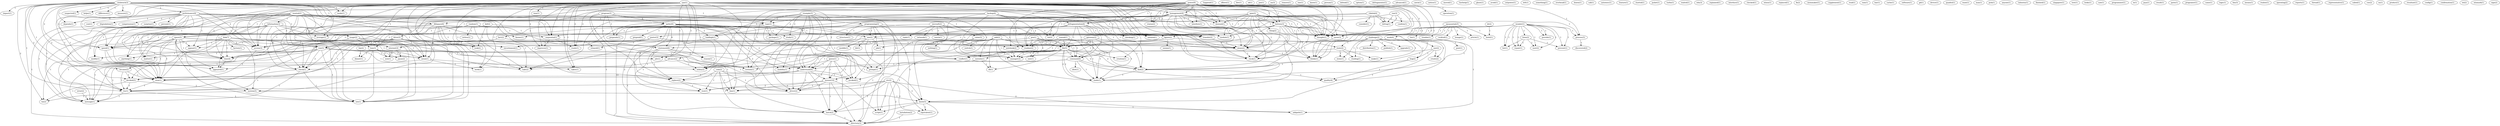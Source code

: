 digraph G {
  disk [ label="disk(7)" ];
  speed [ label="speed(1)" ];
  became [ label="became(2)" ];
  speed [ label="speed(1)" ];
  run [ label="run(3)" ];
  time [ label="time(4)" ];
  envorinment [ label="envorinment(1)" ];
  appear [ label="appear(1)" ];
  version [ label="version(1)" ];
  factory [ label="factory(1)" ];
  system [ label="system(5)" ];
  appeared [ label="appeared(1)" ];
  slows [ label="slows(2)" ];
  access [ label="access(3)" ];
  slow [ label="slow(1)" ];
  happend [ label="happend(1)" ];
  efforst [ label="efforst(1)" ];
  fire [ label="fire(1)" ];
  random [ label="random(1)" ];
  average [ label="average(1)" ];
  sequential [ label="sequential(1)" ];
  take [ label="take(2)" ];
  transfer [ label="transfer(2)" ];
  writes [ label="writes(1)" ];
  zd [ label="zd(1)" ];
  example [ label="example(3)" ];
  programming [ label="programming(2)" ];
  loadhigh [ label="loadhigh(1)" ];
  understand [ label="understand(4)" ];
  inability [ label="inability(1)" ];
  type [ label="type(3)" ];
  package [ label="package(1)" ];
  invoked [ label="invoked(1)" ];
  study [ label="study(1)" ];
  mouse [ label="mouse(10)" ];
  driver [ label="driver(2)" ];
  batch [ label="batch(2)" ];
  power [ label="power(9)" ];
  operation [ label="operation(1)" ];
  process [ label="process(3)" ];
  management [ label="management(4)" ];
  took [ label="took(2)" ];
  txt [ label="txt(2)" ];
  defragmentation [ label="defragmentation(4)" ];
  interfere [ label="interfere(1)" ];
  dawned [ label="dawned(1)" ];
  status [ label="status(2)" ];
  battery [ label="battery(3)" ];
  thought [ label="thought(1)" ];
  notebook [ label="notebook(2)" ];
  check [ label="check(1)" ];
  thought [ label="thought(1)" ];
  module [ label="module(1)" ];
  saver [ label="saver(3)" ];
  readme [ label="readme(2)" ];
  utility [ label="utility(2)" ];
  thinks [ label="thinks(1)" ];
  clock [ label="clock(1)" ];
  put [ label="put(1)" ];
  chkdsk [ label="chkdsk(4)" ];
  consider [ label="consider(1)" ];
  dblspace [ label="dblspace(6)" ];
  knows [ label="knows(1)" ];
  defrag [ label="defrag(1)" ];
  defrag [ label="defrag(1)" ];
  microsft [ label="microsft(2)" ];
  watch [ label="watch(1)" ];
  network [ label="network(1)" ];
  poster [ label="poster(3)" ];
  reply [ label="reply(1)" ];
  know [ label="know(5)" ];
  au [ label="au(3)" ];
  remove [ label="remove(1)" ];
  exe [ label="exe(1)" ];
  knew [ label="knew(1)" ];
  person [ label="person(1)" ];
  defend [ label="defend(1)" ];
  option [ label="option(1)" ];
  defragmenter [ label="defragmenter(1)" ];
  winbench [ label="winbench(3)" ];
  suspected [ label="suspected(1)" ];
  performance [ label="performance(4)" ];
  helps [ label="helps(1)" ];
  difference [ label="difference(1)" ];
  mode [ label="mode(1)" ];
  measure [ label="measure(1)" ];
  impact [ label="impact(1)" ];
  decided [ label="decided(3)" ];
  depends [ label="depends(1)" ];
  try [ label="try(1)" ];
  tm [ label="tm(2)" ];
  see [ label="see(1)" ];
  add [ label="add(2)" ];
  switch [ label="switch(1)" ];
  file [ label="file(1)" ];
  mstools [ label="mstools(1)" ];
  statement [ label="statement(6)" ];
  command [ label="command(4)" ];
  dll [ label="dll(1)" ];
  file [ label="file(5)" ];
  replace [ label="replace(2)" ];
  manager [ label="manager(3)" ];
  loads [ label="loads(1)" ];
  directory [ label="directory(3)" ];
  advanced [ label="advanced(1)" ];
  catch [ label="catch(1)" ];
  def [ label="def(2)" ];
  drive [ label="drive(3)" ];
  notice [ label="notice(1)" ];
  moved [ label="moved(1)" ];
  error [ label="error(2)" ];
  message [ label="message(1)" ];
  apm [ label="apm(2)" ];
  seemed [ label="seemed(1)" ];
  thing [ label="thing(2)" ];
  fasthelp [ label="fasthelp(1)" ];
  ghost [ label="ghost(1)" ];
  avoid [ label="avoid(1)" ];
  jayasooriah [ label="jayasooriah(3)" ];
  article [ label="article(1)" ];
  lounge [ label="lounge(1)" ];
  tin [ label="tin(1)" ];
  week [ label="week(4)" ];
  trouble [ label="trouble(1)" ];
  cocktail [ label="cocktail(1)" ];
  hotel [ label="hotel(1)" ];
  wonder [ label="wonder(1)" ];
  form [ label="form(2)" ];
  provide [ label="provide(1)" ];
  repair [ label="repair(1)" ];
  prevent [ label="prevent(1)" ];
  user [ label="user(2)" ];
  list [ label="list(1)" ];
  setpower [ label="setpower(1)" ];
  one [ label="one(2)" ];
  structure [ label="structure(1)" ];
  equivalent [ label="equivalent(1)" ];
  addpath [ label="addpath(1)" ];
  script [ label="script(1)" ];
  left [ label="left(1)" ];
  something [ label="something(1)" ];
  cost [ label="cost(1)" ];
  degradation [ label="degradation(1)" ];
  compression [ label="compression(1)" ];
  surprise [ label="surprise(1)" ];
  percent [ label="percent(1)" ];
  overhead [ label="overhead(1)" ];
  dozen [ label="dozen(1)" ];
  call [ label="call(1)" ];
  wanted [ label="wanted(2)" ];
  path [ label="path(20)" ];
  box [ label="box(3)" ];
  space [ label="space(3)" ];
  information [ label="information(3)" ];
  usage [ label="usage(2)" ];
  matter [ label="matter(1)" ];
  mean [ label="mean(1)" ];
  modify [ label="modify(1)" ];
  anything [ label="anything(1)" ];
  program [ label="program(3)" ];
  value [ label="value(3)" ];
  prepends [ label="prepends(1)" ];
  autoexec [ label="autoexec(1)" ];
  feature [ label="feature(1)" ];
  discovered [ label="discovered(2)" ];
  nothing [ label="nothing(1)" ];
  ran [ label="ran(3)" ];
  figure [ label="figure(2)" ];
  confirm [ label="confirm(1)" ];
  prepend [ label="prepend(1)" ];
  reason [ label="reason(1)" ];
  fact [ label="fact(2)" ];
  post [ label="post(1)" ];
  create [ label="create(2)" ];
  find [ label="find(2)" ];
  quality [ label="quality(4)" ];
  started [ label="started(1)" ];
  jacket [ label="jacket(1)" ];
  turbo [ label="turbo(1)" ];
  cpu [ label="cpu(5)" ];
  way [ label="way(1)" ];
  advance [ label="advance(2)" ];
  reads [ label="reads(1)" ];
  work [ label="work(1)" ];
  takes [ label="takes(1)" ];
  improves [ label="improves(1)" ];
  adv [ label="adv(1)" ];
  waited [ label="waited(1)" ];
  edu [ label="edu(3)" ];
  pro [ label="pro(1)" ];
  conflict [ label="conflict(1)" ];
  wonder [ label="wonder(1)" ];
  explained [ label="explained(1)" ];
  interface [ label="interface(1)" ];
  checked [ label="checked(1)" ];
  line [ label="line(1)" ];
  rest [ label="rest(1)" ];
  winsx [ label="winsx(1)" ];
  replaced [ label="replaced(1)" ];
  dinner [ label="dinner(1)" ];
  nsw [ label="nsw(1)" ];
  jayas [ label="jayas(2)" ];
  checking [ label="checking(1)" ];
  creation [ label="creation(1)" ];
  job [ label="job(1)" ];
  lh [ label="lh(2)" ];
  size [ label="size(1)" ];
  gateway [ label="gateway(2)" ];
  memmaker [ label="memmaker(1)" ];
  idiot [ label="idiot(1)" ];
  prompt [ label="prompt(1)" ];
  supplement [ label="supplement(1)" ];
  read [ label="read(1)" ];
  ram [ label="ram(1)" ];
  backup [ label="backup(4)" ];
  internet [ label="internet(3)" ];
  meddle [ label="meddle(1)" ];
  bit [ label="bit(1)" ];
  guess [ label="guess(1)" ];
  state [ label="state(2)" ];
  seems [ label="seems(1)" ];
  bar [ label="bar(1)" ];
  challenge [ label="challenge(2)" ];
  distribution [ label="distribution(1)" ];
  publish [ label="publish(1)" ];
  upgrade [ label="upgrade(1)" ];
  use [ label="use(2)" ];
  bug [ label="bug(2)" ];
  story [ label="story(1)" ];
  reading [ label="reading(1)" ];
  make [ label="make(1)" ];
  cache [ label="cache(1)" ];
  software [ label="software(1)" ];
  fax [ label="fax(2)" ];
  gd [ label="gd(1)" ];
  device [ label="device(1)" ];
  quadtel [ label="quadtel(1)" ];
  want [ label="want(1)" ];
  max [ label="max(1)" ];
  com [ label="com(2)" ];
  pick [ label="pick(1)" ];
  nomad [ label="nomad(1)" ];
  anyone [ label="anyone(1)" ];
  industry [ label="industry(1)" ];
  finished [ label="finished(1)" ];
  singapore [ label="singapore(1)" ];
  relayed [ label="relayed(1)" ];
  test [ label="test(1)" ];
  looks [ label="looks(1)" ];
  saw [ label="saw(1)" ];
  programmer [ label="programmer(1)" ];
  io [ label="io(1)" ];
  etc [ label="etc(2)" ];
  jaya [ label="jaya(1)" ];
  dr [ label="dr(2)" ];
  result [ label="result(1)" ];
  paris [ label="paris(1)" ];
  programer [ label="programer(1)" ];
  came [ label="came(1)" ];
  cpu [ label="cpu(1)" ];
  logic [ label="logic(1)" ];
  bin [ label="bin(3)" ];
  means [ label="means(1)" ];
  realise [ label="realise(1)" ];
  operating [ label="operating(2)" ];
  reports [ label="reports(1)" ];
  thread [ label="thread(1)" ];
  representative [ label="representative(1)" ];
  called [ label="called(1)" ];
  cse [ label="cse(2)" ];
  sx [ label="sx(1)" ];
  product [ label="product(1)" ];
  installation [ label="installation(2)" ];
  resultant [ label="resultant(1)" ];
  config [ label="config(1)" ];
  confirmation [ label="confirmation(1)" ];
  tel [ label="tel(2)" ];
  winmark [ label="winmark(1)" ];
  sign [ label="sign(2)" ];
  disk -> speed [ label="1" ];
  disk -> became [ label="1" ];
  disk -> speed [ label="1" ];
  disk -> run [ label="1" ];
  disk -> time [ label="1" ];
  disk -> envorinment [ label="1" ];
  disk -> appear [ label="1" ];
  disk -> version [ label="1" ];
  disk -> factory [ label="1" ];
  disk -> system [ label="1" ];
  disk -> appeared [ label="1" ];
  disk -> slows [ label="1" ];
  disk -> access [ label="2" ];
  disk -> slow [ label="3" ];
  random -> speed [ label="1" ];
  random -> speed [ label="1" ];
  random -> average [ label="1" ];
  random -> sequential [ label="1" ];
  random -> take [ label="1" ];
  random -> transfer [ label="1" ];
  random -> slows [ label="1" ];
  random -> writes [ label="1" ];
  example -> programming [ label="1" ];
  example -> loadhigh [ label="1" ];
  example -> understand [ label="1" ];
  example -> inability [ label="1" ];
  example -> type [ label="2" ];
  example -> package [ label="2" ];
  example -> invoked [ label="1" ];
  example -> study [ label="2" ];
  example -> mouse [ label="1" ];
  example -> driver [ label="1" ];
  example -> batch [ label="1" ];
  power -> operation [ label="1" ];
  power -> process [ label="1" ];
  power -> management [ label="4" ];
  power -> took [ label="1" ];
  power -> txt [ label="1" ];
  power -> defragmentation [ label="1" ];
  power -> interfere [ label="1" ];
  power -> dawned [ label="1" ];
  power -> status [ label="3" ];
  power -> time [ label="3" ];
  power -> envorinment [ label="1" ];
  power -> battery [ label="1" ];
  power -> thought [ label="1" ];
  power -> notebook [ label="1" ];
  power -> version [ label="1" ];
  power -> check [ label="3" ];
  power -> thought [ label="1" ];
  power -> module [ label="1" ];
  power -> slows [ label="1" ];
  power -> saver [ label="3" ];
  power -> readme [ label="1" ];
  power -> utility [ label="3" ];
  power -> thinks [ label="1" ];
  power -> clock [ label="1" ];
  chkdsk -> consider [ label="1" ];
  chkdsk -> dblspace [ label="1" ];
  chkdsk -> knows [ label="1" ];
  chkdsk -> defrag [ label="2" ];
  chkdsk -> defrag [ label="2" ];
  chkdsk -> saver [ label="1" ];
  microsft -> watch [ label="1" ];
  microsft -> txt [ label="1" ];
  microsft -> network [ label="1" ];
  microsft -> poster [ label="1" ];
  microsft -> reply [ label="1" ];
  microsft -> know [ label="1" ];
  microsft -> readme [ label="1" ];
  winbench -> speed [ label="2" ];
  winbench -> suspected [ label="1" ];
  winbench -> performance [ label="2" ];
  winbench -> helps [ label="1" ];
  winbench -> difference [ label="1" ];
  winbench -> mode [ label="1" ];
  winbench -> measure [ label="1" ];
  winbench -> dblspace [ label="1" ];
  winbench -> became [ label="1" ];
  winbench -> speed [ label="2" ];
  winbench -> impact [ label="1" ];
  winbench -> understand [ label="1" ];
  winbench -> type [ label="1" ];
  winbench -> average [ label="1" ];
  winbench -> sequential [ label="1" ];
  winbench -> decided [ label="2" ];
  winbench -> depends [ label="1" ];
  winbench -> system [ label="1" ];
  winbench -> transfer [ label="1" ];
  winbench -> slows [ label="1" ];
  winbench -> access [ label="2" ];
  winbench -> slow [ label="2" ];
  winbench -> try [ label="1" ];
  winbench -> tm [ label="2" ];
  winbench -> see [ label="1" ];
  add -> switch [ label="1" ];
  add -> file [ label="1" ];
  add -> mstools [ label="1" ];
  add -> statement [ label="1" ];
  add -> command [ label="1" ];
  add -> understand [ label="1" ];
  add -> dll [ label="1" ];
  add -> file [ label="1" ];
  add -> replace [ label="1" ];
  add -> manager [ label="1" ];
  add -> loads [ label="1" ];
  add -> directory [ label="1" ];
  speed -> slow [ label="1" ];
  def -> drive [ label="1" ];
  def -> took [ label="1" ];
  def -> command [ label="1" ];
  def -> take [ label="1" ];
  error -> message [ label="1" ];
  apm -> process [ label="1" ];
  apm -> defragmentation [ label="1" ];
  apm -> seemed [ label="1" ];
  apm -> dawned [ label="1" ];
  apm -> time [ label="1" ];
  apm -> battery [ label="1" ];
  apm -> thought [ label="1" ];
  apm -> thing [ label="1" ];
  apm -> take [ label="1" ];
  apm -> thought [ label="1" ];
  apm -> module [ label="1" ];
  apm -> slows [ label="1" ];
  apm -> saver [ label="1" ];
  apm -> thinks [ label="1" ];
  apm -> clock [ label="1" ];
  jayasooriah -> article [ label="1" ];
  jayasooriah -> lounge [ label="1" ];
  jayasooriah -> tin [ label="1" ];
  jayasooriah -> week [ label="1" ];
  jayasooriah -> trouble [ label="1" ];
  jayasooriah -> cocktail [ label="1" ];
  jayasooriah -> hotel [ label="1" ];
  wonder -> form [ label="1" ];
  wonder -> process [ label="1" ];
  wonder -> provide [ label="1" ];
  wonder -> repair [ label="1" ];
  wonder -> prevent [ label="1" ];
  wonder -> user [ label="1" ];
  wonder -> thought [ label="1" ];
  wonder -> thought [ label="1" ];
  wonder -> list [ label="1" ];
  form -> repair [ label="1" ];
  form -> prevent [ label="1" ];
  form -> user [ label="1" ];
  form -> list [ label="1" ];
  programming -> loadhigh [ label="1" ];
  programming -> one [ label="1" ];
  programming -> structure [ label="1" ];
  programming -> invoked [ label="1" ];
  programming -> equivalent [ label="1" ];
  programming -> addpath [ label="1" ];
  programming -> script [ label="1" ];
  programming -> driver [ label="1" ];
  programming -> directory [ label="1" ];
  performance -> cost [ label="1" ];
  performance -> speed [ label="2" ];
  performance -> type [ label="1" ];
  performance -> run [ label="1" ];
  performance -> degradation [ label="1" ];
  performance -> time [ label="1" ];
  performance -> compression [ label="1" ];
  performance -> average [ label="1" ];
  performance -> sequential [ label="1" ];
  performance -> surprise [ label="1" ];
  performance -> depends [ label="1" ];
  performance -> appear [ label="1" ];
  performance -> transfer [ label="1" ];
  performance -> percent [ label="1" ];
  performance -> appeared [ label="1" ];
  performance -> slows [ label="1" ];
  performance -> access [ label="2" ];
  performance -> slow [ label="2" ];
  wanted -> path [ label="1" ];
  wanted -> dblspace [ label="1" ];
  wanted -> box [ label="1" ];
  wanted -> statement [ label="1" ];
  wanted -> space [ label="1" ];
  wanted -> information [ label="1" ];
  wanted -> usage [ label="1" ];
  wanted -> matter [ label="1" ];
  wanted -> mean [ label="1" ];
  wanted -> replace [ label="1" ];
  wanted -> check [ label="1" ];
  wanted -> modify [ label="1" ];
  wanted -> anything [ label="1" ];
  wanted -> try [ label="1" ];
  wanted -> message [ label="1" ];
  wanted -> see [ label="1" ];
  wanted -> directory [ label="1" ];
  program -> value [ label="1" ];
  program -> path [ label="2" ];
  program -> prepends [ label="1" ];
  program -> statement [ label="2" ];
  program -> replace [ label="1" ];
  program -> manager [ label="1" ];
  program -> directory [ label="1" ];
  process -> discovered [ label="1" ];
  value -> nothing [ label="1" ];
  value -> notebook [ label="1" ];
  value -> manager [ label="1" ];
  ran -> figure [ label="1" ];
  ran -> defrag [ label="1" ];
  ran -> defrag [ label="1" ];
  ran -> confirm [ label="1" ];
  drive -> took [ label="1" ];
  drive -> run [ label="1" ];
  drive -> time [ label="1" ];
  drive -> envorinment [ label="1" ];
  drive -> appear [ label="1" ];
  drive -> take [ label="1" ];
  drive -> version [ label="1" ];
  drive -> appeared [ label="1" ];
  drive -> slow [ label="1" ];
  path -> prepends [ label="1" ];
  path -> loadhigh [ label="2" ];
  path -> prepend [ label="1" ];
  path -> statement [ label="8" ];
  path -> reason [ label="2" ];
  path -> one [ label="9" ];
  path -> understand [ label="2" ];
  path -> inability [ label="2" ];
  path -> invoked [ label="2" ];
  path -> replace [ label="4" ];
  path -> fact [ label="2" ];
  path -> mouse [ label="2" ];
  path -> driver [ label="2" ];
  path -> batch [ label="2" ];
  path -> directory [ label="13" ];
  week -> file [ label="1" ];
  week -> post [ label="1" ];
  week -> file [ label="1" ];
  week -> create [ label="1" ];
  week -> find [ label="1" ];
  week -> quality [ label="1" ];
  cpu -> mode [ label="1" ];
  cpu -> management [ label="1" ];
  cpu -> defragmentation [ label="1" ];
  cpu -> speed [ label="1" ];
  cpu -> way [ label="1" ];
  cpu -> dawned [ label="1" ];
  cpu -> status [ label="1" ];
  cpu -> run [ label="1" ];
  cpu -> time [ label="1" ];
  cpu -> battery [ label="1" ];
  cpu -> sequential [ label="2" ];
  cpu -> thought [ label="1" ];
  cpu -> advance [ label="1" ];
  cpu -> mean [ label="1" ];
  cpu -> transfer [ label="2" ];
  cpu -> check [ label="1" ];
  cpu -> thought [ label="1" ];
  cpu -> module [ label="1" ];
  cpu -> slows [ label="1" ];
  cpu -> saver [ label="1" ];
  cpu -> reads [ label="2" ];
  cpu -> work [ label="1" ];
  cpu -> takes [ label="1" ];
  cpu -> access [ label="1" ];
  cpu -> improves [ label="2" ];
  cpu -> slow [ label="1" ];
  cpu -> utility [ label="1" ];
  cpu -> thinks [ label="1" ];
  cpu -> clock [ label="1" ];
  cpu -> see [ label="1" ];
  cpu -> adv [ label="1" ];
  management -> txt [ label="1" ];
  management -> defragmentation [ label="1" ];
  management -> interfere [ label="1" ];
  management -> dawned [ label="1" ];
  management -> status [ label="2" ];
  management -> time [ label="2" ];
  management -> battery [ label="1" ];
  management -> thought [ label="1" ];
  management -> check [ label="2" ];
  management -> thought [ label="1" ];
  management -> module [ label="1" ];
  management -> slows [ label="1" ];
  management -> saver [ label="1" ];
  management -> readme [ label="1" ];
  management -> utility [ label="2" ];
  management -> thinks [ label="1" ];
  management -> clock [ label="1" ];
  pro -> file [ label="1" ];
  pro -> command [ label="1" ];
  pro -> envorinment [ label="1" ];
  pro -> conflict [ label="1" ];
  pro -> file [ label="1" ];
  pro -> version [ label="1" ];
  pro -> find [ label="1" ];
  pro -> loads [ label="1" ];
  wonder -> provide [ label="1" ];
  wonder -> repair [ label="1" ];
  wonder -> prevent [ label="1" ];
  wonder -> user [ label="1" ];
  wonder -> thought [ label="1" ];
  wonder -> thought [ label="1" ];
  wonder -> list [ label="1" ];
  dblspace -> took [ label="1" ];
  dblspace -> box [ label="2" ];
  dblspace -> knows [ label="1" ];
  dblspace -> command [ label="1" ];
  dblspace -> space [ label="2" ];
  dblspace -> take [ label="1" ];
  dblspace -> mean [ label="2" ];
  dblspace -> saver [ label="1" ];
  dblspace -> message [ label="2" ];
  dblspace -> see [ label="2" ];
  loadhigh -> line [ label="1" ];
  loadhigh -> rest [ label="1" ];
  became -> decided [ label="1" ];
  became -> slow [ label="1" ];
  became -> try [ label="1" ];
  box -> mean [ label="1" ];
  box -> dinner [ label="1" ];
  box -> nsw [ label="2" ];
  box -> jayas [ label="2" ];
  box -> message [ label="1" ];
  box -> see [ label="1" ];
  defragmentation -> checking [ label="1" ];
  defragmentation -> file [ label="1" ];
  defragmentation -> creation [ label="1" ];
  defragmentation -> seemed [ label="1" ];
  defragmentation -> one [ label="1" ];
  defragmentation -> figure [ label="1" ];
  defragmentation -> time [ label="1" ];
  defragmentation -> file [ label="1" ];
  defragmentation -> take [ label="1" ];
  defragmentation -> job [ label="1" ];
  file -> mstools [ label="1" ];
  file -> creation [ label="1" ];
  file -> command [ label="2" ];
  file -> understand [ label="1" ];
  file -> conflict [ label="2" ];
  file -> dll [ label="1" ];
  file -> manager [ label="1" ];
  file -> size [ label="1" ];
  file -> find [ label="2" ];
  file -> loads [ label="2" ];
  mstools -> understand [ label="1" ];
  mstools -> dll [ label="1" ];
  statement -> reason [ label="2" ];
  statement -> understand [ label="1" ];
  statement -> replace [ label="1" ];
  statement -> line [ label="1" ];
  statement -> rest [ label="1" ];
  statement -> directory [ label="1" ];
  speed -> slow [ label="1" ];
  gateway -> command [ label="1" ];
  gateway -> conflict [ label="1" ];
  gateway -> file [ label="1" ];
  gateway -> readme [ label="1" ];
  gateway -> find [ label="1" ];
  gateway -> loads [ label="1" ];
  command -> take [ label="1" ];
  command -> idiot [ label="1" ];
  command -> prompt [ label="1" ];
  command -> find [ label="1" ];
  command -> loads [ label="1" ];
  command -> quality [ label="1" ];
  space -> run [ label="1" ];
  space -> time [ label="1" ];
  space -> decided [ label="1" ];
  space -> appear [ label="1" ];
  space -> mean [ label="1" ];
  space -> system [ label="1" ];
  space -> appeared [ label="1" ];
  space -> slow [ label="1" ];
  space -> message [ label="1" ];
  space -> tm [ label="1" ];
  space -> see [ label="1" ];
  backup -> type [ label="1" ];
  backup -> run [ label="1" ];
  backup -> conflict [ label="2" ];
  backup -> file [ label="2" ];
  backup -> prompt [ label="1" ];
  backup -> readme [ label="1" ];
  backup -> find [ label="2" ];
  backup -> loads [ label="2" ];
  information -> usage [ label="1" ];
  information -> matter [ label="1" ];
  information -> mean [ label="1" ];
  information -> check [ label="1" ];
  information -> modify [ label="1" ];
  information -> anything [ label="1" ];
  information -> internet [ label="1" ];
  information -> access [ label="1" ];
  information -> try [ label="1" ];
  information -> message [ label="1" ];
  information -> see [ label="1" ];
  one -> meddle [ label="1" ];
  one -> decided [ label="1" ];
  one -> file [ label="1" ];
  one -> job [ label="1" ];
  one -> bit [ label="1" ];
  one -> directory [ label="1" ];
  guess -> understand [ label="1" ];
  guess -> inability [ label="1" ];
  guess -> invoked [ label="1" ];
  guess -> mouse [ label="1" ];
  guess -> driver [ label="1" ];
  guess -> batch [ label="1" ];
  figure -> notebook [ label="1" ];
  figure -> state [ label="1" ];
  figure -> seems [ label="1" ];
  figure -> manager [ label="1" ];
  usage -> file [ label="1" ];
  usage -> mean [ label="1" ];
  usage -> try [ label="1" ];
  usage -> message [ label="1" ];
  usage -> see [ label="1" ];
  challenge -> distribution [ label="1" ];
  challenge -> publish [ label="1" ];
  challenge -> upgrade [ label="1" ];
  challenge -> use [ label="1" ];
  challenge -> bug [ label="1" ];
  challenge -> state [ label="1" ];
  challenge -> story [ label="1" ];
  challenge -> reading [ label="1" ];
  challenge -> make [ label="1" ];
  understand -> decided [ label="1" ];
  understand -> invoked [ label="1" ];
  understand -> mouse [ label="1" ];
  understand -> slow [ label="1" ];
  understand -> driver [ label="1" ];
  understand -> try [ label="1" ];
  understand -> batch [ label="1" ];
  fax -> dinner [ label="1" ];
  type -> package [ label="1" ];
  type -> average [ label="1" ];
  type -> sequential [ label="1" ];
  type -> transfer [ label="1" ];
  type -> prompt [ label="1" ];
  type -> slows [ label="1" ];
  type -> study [ label="1" ];
  type -> access [ label="1" ];
  run -> time [ label="1" ];
  run -> advance [ label="1" ];
  run -> matter [ label="1" ];
  run -> mean [ label="1" ];
  run -> check [ label="2" ];
  run -> modify [ label="1" ];
  run -> prompt [ label="1" ];
  run -> anything [ label="1" ];
  run -> utility [ label="1" ];
  run -> driver [ label="1" ];
  run -> try [ label="1" ];
  run -> message [ label="1" ];
  run -> see [ label="1" ];
  run -> adv [ label="1" ];
  time -> appeared [ label="1" ];
  com -> invoked [ label="1" ];
  com -> replace [ label="1" ];
  com -> line [ label="1" ];
  com -> rest [ label="1" ];
  com -> driver [ label="1" ];
  com -> batch [ label="1" ];
  nomad -> conflict [ label="1" ];
  nomad -> file [ label="1" ];
  nomad -> readme [ label="1" ];
  nomad -> find [ label="1" ];
  nomad -> loads [ label="1" ];
  battery -> conflict [ label="1" ];
  battery -> thought [ label="1" ];
  battery -> file [ label="1" ];
  battery -> version [ label="1" ];
  battery -> thought [ label="1" ];
  battery -> module [ label="1" ];
  battery -> slows [ label="1" ];
  battery -> saver [ label="1" ];
  battery -> thinks [ label="1" ];
  battery -> clock [ label="1" ];
  battery -> find [ label="1" ];
  battery -> loads [ label="1" ];
  sequential -> slows [ label="1" ];
  sequential -> reads [ label="1" ];
  sequential -> improves [ label="1" ];
  poster -> know [ label="1" ];
  poster -> internet [ label="1" ];
  poster -> relayed [ label="1" ];
  poster -> access [ label="1" ];
  thing -> know [ label="1" ];
  decided -> system [ label="1" ];
  decided -> try [ label="1" ];
  decided -> tm [ label="1" ];
  use -> know [ label="1" ];
  use -> bug [ label="1" ];
  use -> create [ label="1" ];
  use -> utility [ label="1" ];
  file -> manager [ label="1" ];
  file -> size [ label="1" ];
  file -> find [ label="2" ];
  file -> loads [ label="2" ];
  advance -> version [ label="1" ];
  advance -> check [ label="1" ];
  advance -> utility [ label="1" ];
  notebook -> manager [ label="1" ];
  mean -> work [ label="1" ];
  mean -> takes [ label="1" ];
  mean -> message [ label="1" ];
  replace -> line [ label="1" ];
  replace -> rest [ label="1" ];
  fact -> internet [ label="1" ];
  fact -> relayed [ label="1" ];
  fact -> access [ label="1" ];
  system -> know [ label="1" ];
  system -> tm [ label="1" ];
  etc -> know [ label="2" ];
  etc -> equivalent [ label="2" ];
  etc -> addpath [ label="2" ];
  etc -> script [ label="2" ];
  etc -> line [ label="1" ];
  etc -> rest [ label="1" ];
  etc -> driver [ label="1" ];
  etc -> batch [ label="3" ];
  etc -> directory [ label="2" ];
  know -> equivalent [ label="1" ];
  know -> addpath [ label="1" ];
  know -> script [ label="1" ];
  know -> batch [ label="1" ];
  know -> directory [ label="1" ];
  dr -> hotel [ label="1" ];
  bug -> find [ label="1" ];
  bug -> quality [ label="1" ];
  state -> story [ label="1" ];
  state -> manager [ label="1" ];
  state -> reading [ label="1" ];
  state -> make [ label="1" ];
  cpu -> transfer [ label="2" ];
  cpu -> check [ label="1" ];
  cpu -> thought [ label="1" ];
  cpu -> module [ label="1" ];
  cpu -> slows [ label="1" ];
  cpu -> saver [ label="1" ];
  cpu -> reads [ label="2" ];
  cpu -> work [ label="1" ];
  cpu -> takes [ label="1" ];
  cpu -> access [ label="1" ];
  cpu -> improves [ label="2" ];
  cpu -> slow [ label="1" ];
  cpu -> utility [ label="1" ];
  cpu -> thinks [ label="1" ];
  cpu -> clock [ label="1" ];
  cpu -> see [ label="1" ];
  cpu -> adv [ label="1" ];
  transfer -> slows [ label="1" ];
  check -> try [ label="1" ];
  check -> message [ label="1" ];
  check -> see [ label="1" ];
  slows -> thinks [ label="1" ];
  slows -> clock [ label="1" ];
  saver -> thinks [ label="1" ];
  saver -> clock [ label="1" ];
  mouse -> script [ label="1" ];
  mouse -> line [ label="2" ];
  mouse -> rest [ label="2" ];
  mouse -> driver [ label="6" ];
  mouse -> batch [ label="1" ];
  mouse -> directory [ label="1" ];
  internet -> nsw [ label="2" ];
  internet -> jayas [ label="2" ];
  access -> slow [ label="1" ];
  slow -> try [ label="1" ];
  installation -> directory [ label="1" ];
  try -> message [ label="1" ];
  try -> see [ label="1" ];
  find -> loads [ label="1" ];
  find -> quality [ label="1" ];
  batch -> directory [ label="1" ];
}
